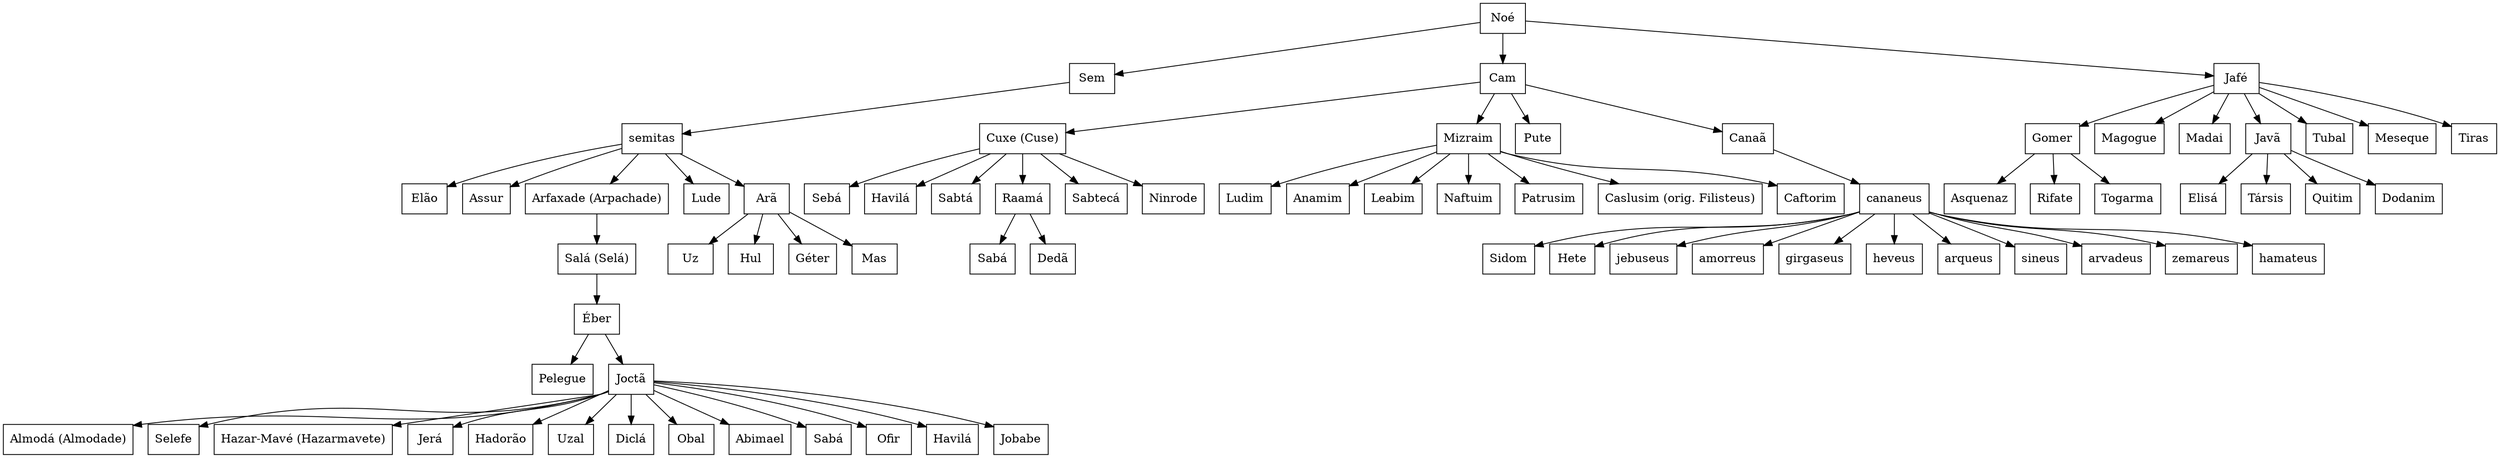 /* Os Descendentes de Noé */

digraph { 
  node [shape="rect"];

  noe -> { sem cam jafe };
  jafe -> { gomer magogue madai java tubal meseque tiras };
  gomer -> { asquenaz rifate togarma };
  java -> { elisa tarsis quitim dodanim };
  cam -> { cuxe mizraim pute canaa };
  cuxe -> { seba havila sabta raama sabteca ninrode };
  raama -> { saba deda };
  mizraim -> { ludim anamim leabim naftuim patrusim caslusim caftorim };
  canaa -> cananeus -> { sidom hete jebuseus amorreus girgaseus heveus arqueus sineus arvadeus zemareus hamateus };
  sem -> semitas -> { elao assur arfaxade lude ara };
  ara -> { uz hul geter mas };
  arfaxade -> sala -> eber;
  eber -> { pelegue jocta };
  jocta -> { almoda selefe hazarmave jera hadorao uzal dicla obal abimael saba2 ofir havila2 jobabe };

  noe [label="Noé"];
  sem [label="Sem"];
  cam [label="Cam"];
  jafe [label="Jafé"];
  gomer [label="Gomer"];
  magogue [label="Magogue"];
  madai [label="Madai"];
  java [label="Javã"];
  tubal [label="Tubal"];
  meseque [label="Meseque"];
  tiras [label="Tiras"];
  asquenaz [label="Asquenaz"];
  rifate [label="Rifate"];
  togarma [label="Togarma"];
  elisa [label="Elisá"];
  tarsis [label="Társis"];
  quitim [label="Quitim"];
  dodanim [label="Dodanim"];
  cuxe [label="Cuxe (Cuse)"];
  mizraim [label="Mizraim"];
  pute [label="Pute"];
  canaa [label="Canaã"];
  seba [label="Sebá"];
  havila [label="Havilá"];
  sabta [label="Sabtá"];
  raama [label="Raamá"];
  sabteca [label="Sabtecá"];
  ninrode [label="Ninrode"];
  saba [label="Sabá"];
  deda [label="Dedã"];
  ludim [label="Ludim"];
  anamim [label="Anamim"];
  leabim [label="Leabim"];
  naftuim [label="Naftuim"];
  patrusim [label="Patrusim"];
  caslusim [label="Caslusim (orig. Filisteus)"];
  caftorim [label="Caftorim"];
  sidom [label="Sidom"];
  hete [label="Hete"];
  elao [label="Elão"];
  assur [label="Assur"];
  arfaxade [label="Arfaxade (Arpachade)"];
  lude [label="Lude"];
  ara [label="Arã"];
  uz [label="Uz"];
  hul [label="Hul"];
  geter [label="Géter"];
  mas [label="Mas"];
  sala [label="Salá (Selá)"];
  eber [label="Éber"];
  pelegue [label="Pelegue"];
  jocta [label="Joctã"];
  almoda [label="Almodá (Almodade)"];
  selefe [label="Selefe"];
  hazarmave [label="Hazar-Mavé (Hazarmavete)"];
  jera [label="Jerá"];
  hadorao [label="Hadorão"];
  uzal [label="Uzal"];
  dicla [label="Diclá"];
  obal [label="Obal"];
  abimael [label="Abimael"];
  saba2 [label="Sabá"];
  ofir [label="Ofir"];
  havila2 [label="Havilá"];
  jobabe [label="Jobabe"];
 }
